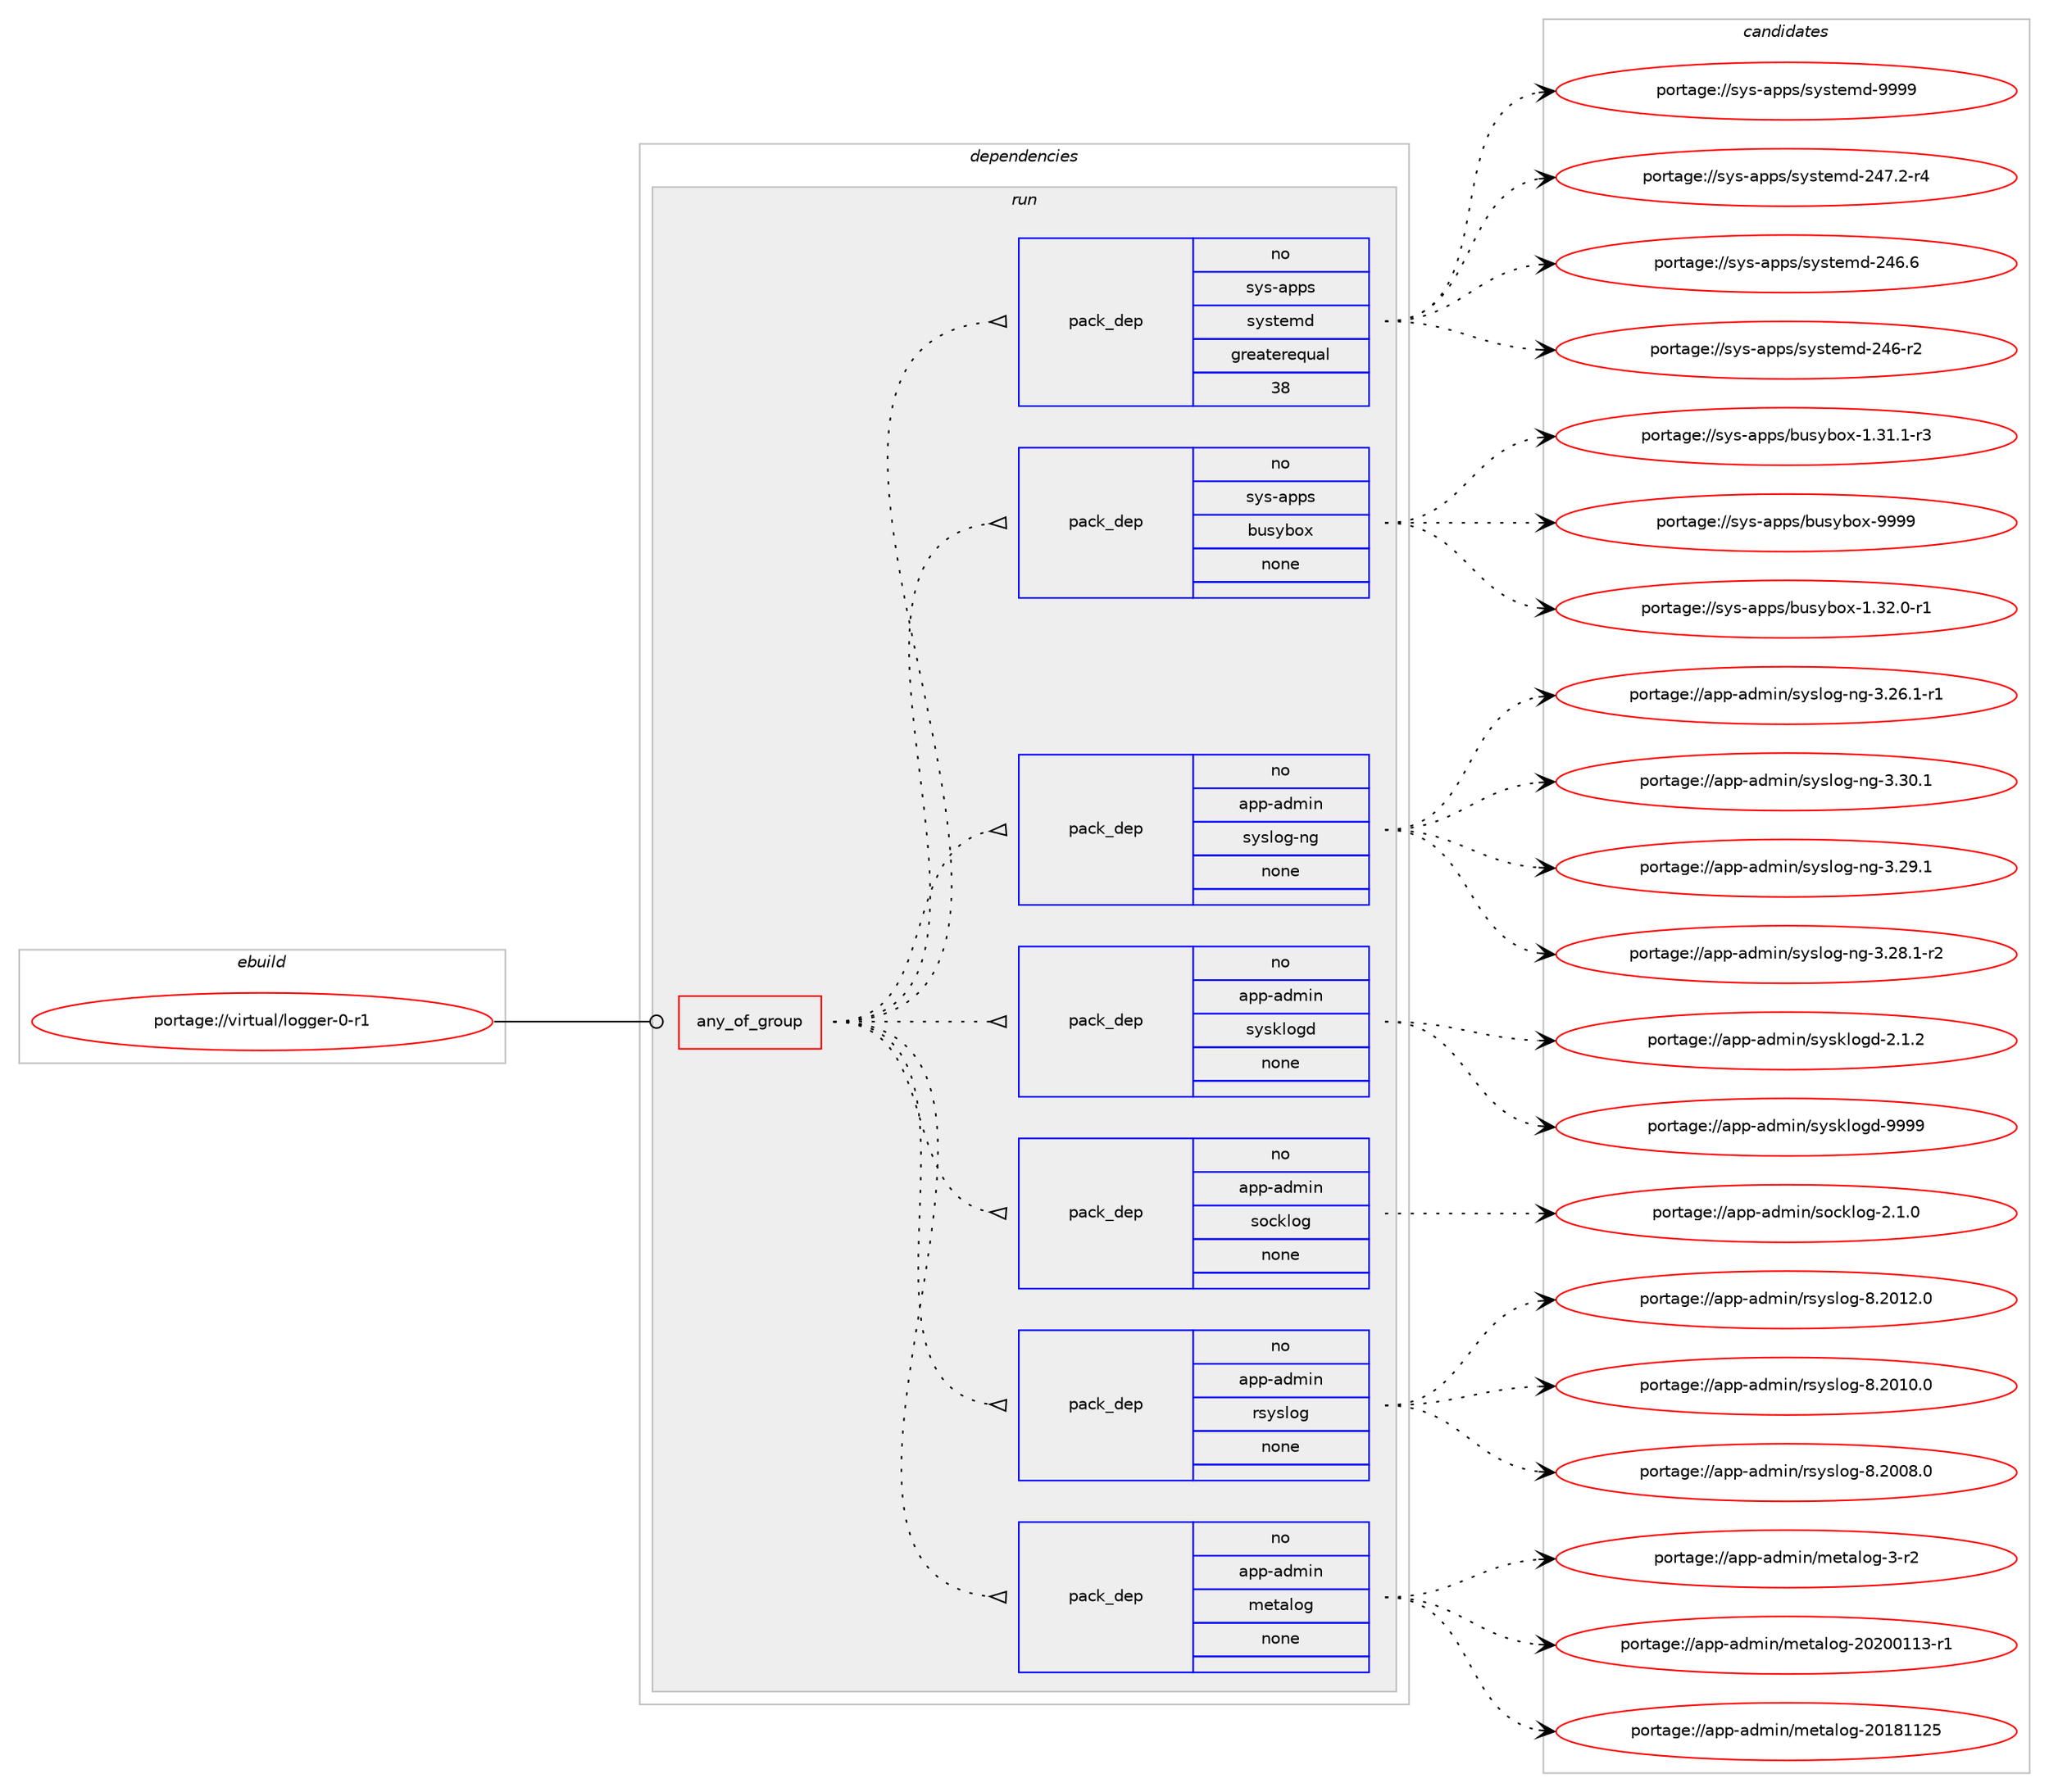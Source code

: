 digraph prolog {

# *************
# Graph options
# *************

newrank=true;
concentrate=true;
compound=true;
graph [rankdir=LR,fontname=Helvetica,fontsize=10,ranksep=1.5];#, ranksep=2.5, nodesep=0.2];
edge  [arrowhead=vee];
node  [fontname=Helvetica,fontsize=10];

# **********
# The ebuild
# **********

subgraph cluster_leftcol {
color=gray;
rank=same;
label=<<i>ebuild</i>>;
id [label="portage://virtual/logger-0-r1", color=red, width=4, href="../virtual/logger-0-r1.svg"];
}

# ****************
# The dependencies
# ****************

subgraph cluster_midcol {
color=gray;
label=<<i>dependencies</i>>;
subgraph cluster_compile {
fillcolor="#eeeeee";
style=filled;
label=<<i>compile</i>>;
}
subgraph cluster_compileandrun {
fillcolor="#eeeeee";
style=filled;
label=<<i>compile and run</i>>;
}
subgraph cluster_run {
fillcolor="#eeeeee";
style=filled;
label=<<i>run</i>>;
subgraph any135 {
dependency2009 [label=<<TABLE BORDER="0" CELLBORDER="1" CELLSPACING="0" CELLPADDING="4"><TR><TD CELLPADDING="10">any_of_group</TD></TR></TABLE>>, shape=none, color=red];subgraph pack1801 {
dependency2010 [label=<<TABLE BORDER="0" CELLBORDER="1" CELLSPACING="0" CELLPADDING="4" WIDTH="220"><TR><TD ROWSPAN="6" CELLPADDING="30">pack_dep</TD></TR><TR><TD WIDTH="110">no</TD></TR><TR><TD>app-admin</TD></TR><TR><TD>metalog</TD></TR><TR><TD>none</TD></TR><TR><TD></TD></TR></TABLE>>, shape=none, color=blue];
}
dependency2009:e -> dependency2010:w [weight=20,style="dotted",arrowhead="oinv"];
subgraph pack1802 {
dependency2011 [label=<<TABLE BORDER="0" CELLBORDER="1" CELLSPACING="0" CELLPADDING="4" WIDTH="220"><TR><TD ROWSPAN="6" CELLPADDING="30">pack_dep</TD></TR><TR><TD WIDTH="110">no</TD></TR><TR><TD>app-admin</TD></TR><TR><TD>rsyslog</TD></TR><TR><TD>none</TD></TR><TR><TD></TD></TR></TABLE>>, shape=none, color=blue];
}
dependency2009:e -> dependency2011:w [weight=20,style="dotted",arrowhead="oinv"];
subgraph pack1803 {
dependency2012 [label=<<TABLE BORDER="0" CELLBORDER="1" CELLSPACING="0" CELLPADDING="4" WIDTH="220"><TR><TD ROWSPAN="6" CELLPADDING="30">pack_dep</TD></TR><TR><TD WIDTH="110">no</TD></TR><TR><TD>app-admin</TD></TR><TR><TD>socklog</TD></TR><TR><TD>none</TD></TR><TR><TD></TD></TR></TABLE>>, shape=none, color=blue];
}
dependency2009:e -> dependency2012:w [weight=20,style="dotted",arrowhead="oinv"];
subgraph pack1804 {
dependency2013 [label=<<TABLE BORDER="0" CELLBORDER="1" CELLSPACING="0" CELLPADDING="4" WIDTH="220"><TR><TD ROWSPAN="6" CELLPADDING="30">pack_dep</TD></TR><TR><TD WIDTH="110">no</TD></TR><TR><TD>app-admin</TD></TR><TR><TD>sysklogd</TD></TR><TR><TD>none</TD></TR><TR><TD></TD></TR></TABLE>>, shape=none, color=blue];
}
dependency2009:e -> dependency2013:w [weight=20,style="dotted",arrowhead="oinv"];
subgraph pack1805 {
dependency2014 [label=<<TABLE BORDER="0" CELLBORDER="1" CELLSPACING="0" CELLPADDING="4" WIDTH="220"><TR><TD ROWSPAN="6" CELLPADDING="30">pack_dep</TD></TR><TR><TD WIDTH="110">no</TD></TR><TR><TD>app-admin</TD></TR><TR><TD>syslog-ng</TD></TR><TR><TD>none</TD></TR><TR><TD></TD></TR></TABLE>>, shape=none, color=blue];
}
dependency2009:e -> dependency2014:w [weight=20,style="dotted",arrowhead="oinv"];
subgraph pack1806 {
dependency2015 [label=<<TABLE BORDER="0" CELLBORDER="1" CELLSPACING="0" CELLPADDING="4" WIDTH="220"><TR><TD ROWSPAN="6" CELLPADDING="30">pack_dep</TD></TR><TR><TD WIDTH="110">no</TD></TR><TR><TD>sys-apps</TD></TR><TR><TD>busybox</TD></TR><TR><TD>none</TD></TR><TR><TD></TD></TR></TABLE>>, shape=none, color=blue];
}
dependency2009:e -> dependency2015:w [weight=20,style="dotted",arrowhead="oinv"];
subgraph pack1807 {
dependency2016 [label=<<TABLE BORDER="0" CELLBORDER="1" CELLSPACING="0" CELLPADDING="4" WIDTH="220"><TR><TD ROWSPAN="6" CELLPADDING="30">pack_dep</TD></TR><TR><TD WIDTH="110">no</TD></TR><TR><TD>sys-apps</TD></TR><TR><TD>systemd</TD></TR><TR><TD>greaterequal</TD></TR><TR><TD>38</TD></TR></TABLE>>, shape=none, color=blue];
}
dependency2009:e -> dependency2016:w [weight=20,style="dotted",arrowhead="oinv"];
}
id:e -> dependency2009:w [weight=20,style="solid",arrowhead="odot"];
}
}

# **************
# The candidates
# **************

subgraph cluster_choices {
rank=same;
color=gray;
label=<<i>candidates</i>>;

subgraph choice1801 {
color=black;
nodesep=1;
choice971121124597100109105110471091011169710811110345514511450 [label="portage://app-admin/metalog-3-r2", color=red, width=4,href="../app-admin/metalog-3-r2.svg"];
choice97112112459710010910511047109101116971081111034550485048484949514511449 [label="portage://app-admin/metalog-20200113-r1", color=red, width=4,href="../app-admin/metalog-20200113-r1.svg"];
choice9711211245971001091051104710910111697108111103455048495649495053 [label="portage://app-admin/metalog-20181125", color=red, width=4,href="../app-admin/metalog-20181125.svg"];
dependency2010:e -> choice971121124597100109105110471091011169710811110345514511450:w [style=dotted,weight="100"];
dependency2010:e -> choice97112112459710010910511047109101116971081111034550485048484949514511449:w [style=dotted,weight="100"];
dependency2010:e -> choice9711211245971001091051104710910111697108111103455048495649495053:w [style=dotted,weight="100"];
}
subgraph choice1802 {
color=black;
nodesep=1;
choice97112112459710010910511047114115121115108111103455646504849504648 [label="portage://app-admin/rsyslog-8.2012.0", color=red, width=4,href="../app-admin/rsyslog-8.2012.0.svg"];
choice97112112459710010910511047114115121115108111103455646504849484648 [label="portage://app-admin/rsyslog-8.2010.0", color=red, width=4,href="../app-admin/rsyslog-8.2010.0.svg"];
choice97112112459710010910511047114115121115108111103455646504848564648 [label="portage://app-admin/rsyslog-8.2008.0", color=red, width=4,href="../app-admin/rsyslog-8.2008.0.svg"];
dependency2011:e -> choice97112112459710010910511047114115121115108111103455646504849504648:w [style=dotted,weight="100"];
dependency2011:e -> choice97112112459710010910511047114115121115108111103455646504849484648:w [style=dotted,weight="100"];
dependency2011:e -> choice97112112459710010910511047114115121115108111103455646504848564648:w [style=dotted,weight="100"];
}
subgraph choice1803 {
color=black;
nodesep=1;
choice9711211245971001091051104711511199107108111103455046494648 [label="portage://app-admin/socklog-2.1.0", color=red, width=4,href="../app-admin/socklog-2.1.0.svg"];
dependency2012:e -> choice9711211245971001091051104711511199107108111103455046494648:w [style=dotted,weight="100"];
}
subgraph choice1804 {
color=black;
nodesep=1;
choice971121124597100109105110471151211151071081111031004557575757 [label="portage://app-admin/sysklogd-9999", color=red, width=4,href="../app-admin/sysklogd-9999.svg"];
choice97112112459710010910511047115121115107108111103100455046494650 [label="portage://app-admin/sysklogd-2.1.2", color=red, width=4,href="../app-admin/sysklogd-2.1.2.svg"];
dependency2013:e -> choice971121124597100109105110471151211151071081111031004557575757:w [style=dotted,weight="100"];
dependency2013:e -> choice97112112459710010910511047115121115107108111103100455046494650:w [style=dotted,weight="100"];
}
subgraph choice1805 {
color=black;
nodesep=1;
choice971121124597100109105110471151211151081111034511010345514651484649 [label="portage://app-admin/syslog-ng-3.30.1", color=red, width=4,href="../app-admin/syslog-ng-3.30.1.svg"];
choice971121124597100109105110471151211151081111034511010345514650574649 [label="portage://app-admin/syslog-ng-3.29.1", color=red, width=4,href="../app-admin/syslog-ng-3.29.1.svg"];
choice9711211245971001091051104711512111510811110345110103455146505646494511450 [label="portage://app-admin/syslog-ng-3.28.1-r2", color=red, width=4,href="../app-admin/syslog-ng-3.28.1-r2.svg"];
choice9711211245971001091051104711512111510811110345110103455146505446494511449 [label="portage://app-admin/syslog-ng-3.26.1-r1", color=red, width=4,href="../app-admin/syslog-ng-3.26.1-r1.svg"];
dependency2014:e -> choice971121124597100109105110471151211151081111034511010345514651484649:w [style=dotted,weight="100"];
dependency2014:e -> choice971121124597100109105110471151211151081111034511010345514650574649:w [style=dotted,weight="100"];
dependency2014:e -> choice9711211245971001091051104711512111510811110345110103455146505646494511450:w [style=dotted,weight="100"];
dependency2014:e -> choice9711211245971001091051104711512111510811110345110103455146505446494511449:w [style=dotted,weight="100"];
}
subgraph choice1806 {
color=black;
nodesep=1;
choice11512111545971121121154798117115121981111204557575757 [label="portage://sys-apps/busybox-9999", color=red, width=4,href="../sys-apps/busybox-9999.svg"];
choice1151211154597112112115479811711512198111120454946515046484511449 [label="portage://sys-apps/busybox-1.32.0-r1", color=red, width=4,href="../sys-apps/busybox-1.32.0-r1.svg"];
choice1151211154597112112115479811711512198111120454946514946494511451 [label="portage://sys-apps/busybox-1.31.1-r3", color=red, width=4,href="../sys-apps/busybox-1.31.1-r3.svg"];
dependency2015:e -> choice11512111545971121121154798117115121981111204557575757:w [style=dotted,weight="100"];
dependency2015:e -> choice1151211154597112112115479811711512198111120454946515046484511449:w [style=dotted,weight="100"];
dependency2015:e -> choice1151211154597112112115479811711512198111120454946514946494511451:w [style=dotted,weight="100"];
}
subgraph choice1807 {
color=black;
nodesep=1;
choice1151211154597112112115471151211151161011091004557575757 [label="portage://sys-apps/systemd-9999", color=red, width=4,href="../sys-apps/systemd-9999.svg"];
choice1151211154597112112115471151211151161011091004550525546504511452 [label="portage://sys-apps/systemd-247.2-r4", color=red, width=4,href="../sys-apps/systemd-247.2-r4.svg"];
choice115121115459711211211547115121115116101109100455052544654 [label="portage://sys-apps/systemd-246.6", color=red, width=4,href="../sys-apps/systemd-246.6.svg"];
choice115121115459711211211547115121115116101109100455052544511450 [label="portage://sys-apps/systemd-246-r2", color=red, width=4,href="../sys-apps/systemd-246-r2.svg"];
dependency2016:e -> choice1151211154597112112115471151211151161011091004557575757:w [style=dotted,weight="100"];
dependency2016:e -> choice1151211154597112112115471151211151161011091004550525546504511452:w [style=dotted,weight="100"];
dependency2016:e -> choice115121115459711211211547115121115116101109100455052544654:w [style=dotted,weight="100"];
dependency2016:e -> choice115121115459711211211547115121115116101109100455052544511450:w [style=dotted,weight="100"];
}
}

}

